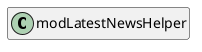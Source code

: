 @startuml
set namespaceSeparator \\
hide members
hide << alias >> circle

class modLatestNewsHelper
@enduml
